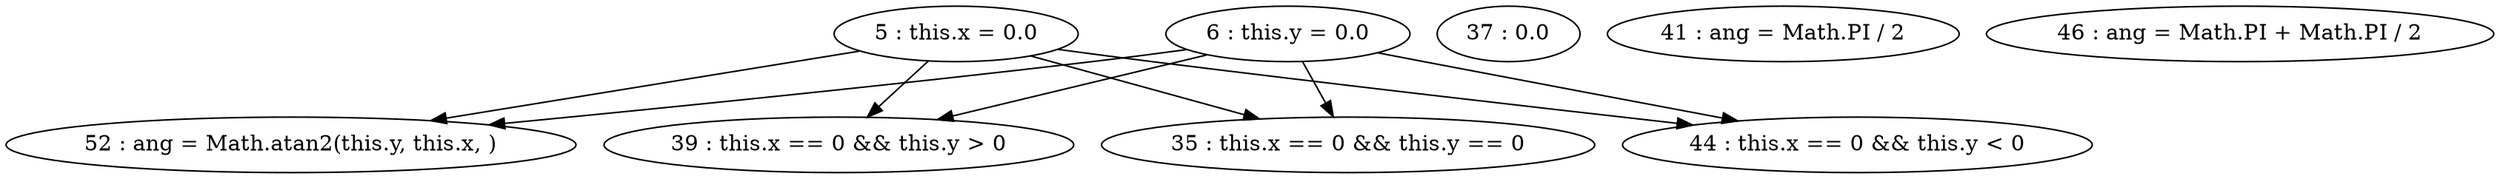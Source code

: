 digraph G {
"5 : this.x = 0.0"
"5 : this.x = 0.0" -> "35 : this.x == 0 && this.y == 0"
"5 : this.x = 0.0" -> "44 : this.x == 0 && this.y < 0"
"5 : this.x = 0.0" -> "52 : ang = Math.atan2(this.y, this.x, )"
"5 : this.x = 0.0" -> "39 : this.x == 0 && this.y > 0"
"6 : this.y = 0.0"
"6 : this.y = 0.0" -> "35 : this.x == 0 && this.y == 0"
"6 : this.y = 0.0" -> "44 : this.x == 0 && this.y < 0"
"6 : this.y = 0.0" -> "52 : ang = Math.atan2(this.y, this.x, )"
"6 : this.y = 0.0" -> "39 : this.x == 0 && this.y > 0"
"35 : this.x == 0 && this.y == 0"
"37 : 0.0"
"39 : this.x == 0 && this.y > 0"
"41 : ang = Math.PI / 2"
"44 : this.x == 0 && this.y < 0"
"46 : ang = Math.PI + Math.PI / 2"
"52 : ang = Math.atan2(this.y, this.x, )"
}